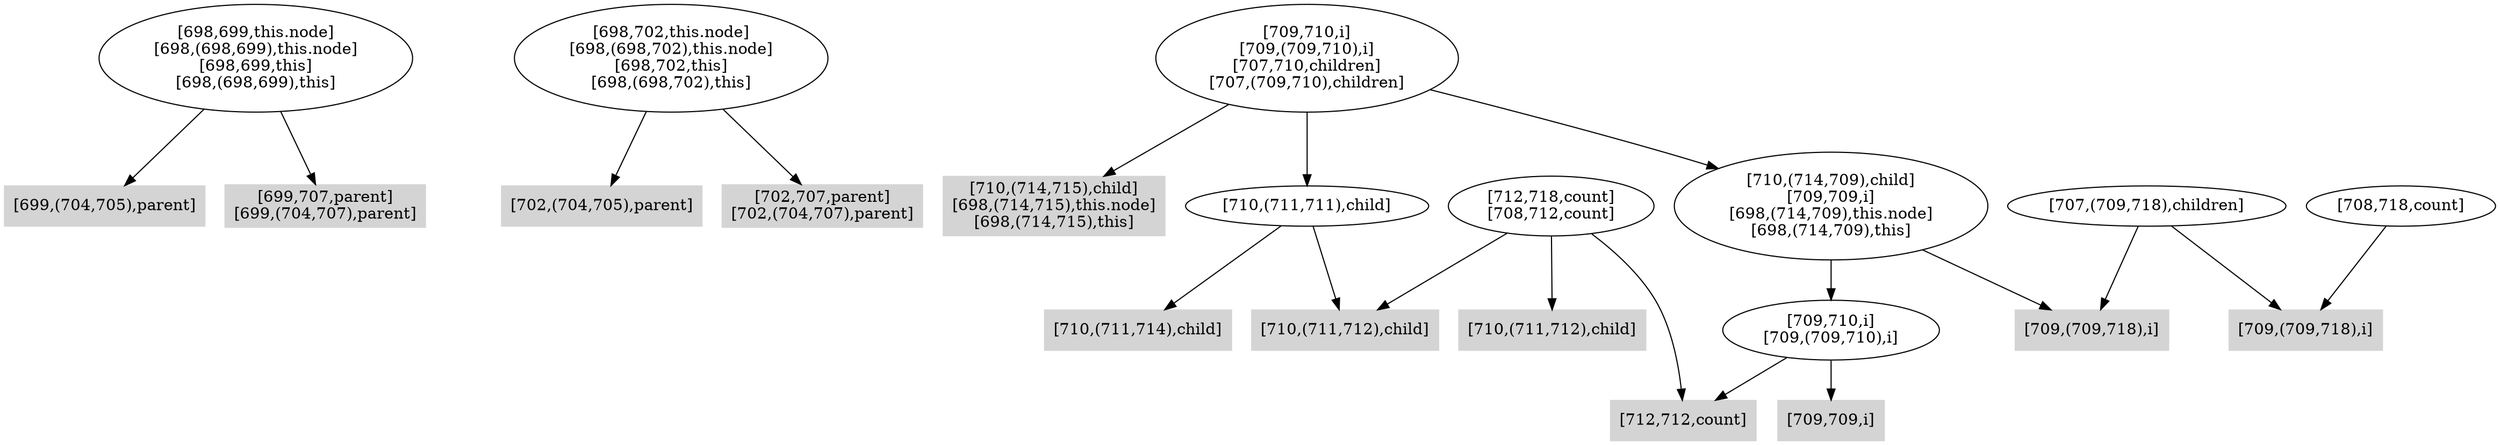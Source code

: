 digraph { 
309 [shape=box,style=filled,color=".0 .0 .83",label="[699,(704,705),parent]"];
310 [shape=box,style=filled,color=".0 .0 .83",label="[699,707,parent]\n[699,(704,707),parent]"];
311 [label="[698,699,this.node]\n[698,(698,699),this.node]\n[698,699,this]\n[698,(698,699),this]"];
312 [shape=box,style=filled,color=".0 .0 .83",label="[702,(704,705),parent]"];
313 [shape=box,style=filled,color=".0 .0 .83",label="[702,707,parent]\n[702,(704,707),parent]"];
314 [label="[698,702,this.node]\n[698,(698,702),this.node]\n[698,702,this]\n[698,(698,702),this]"];
315 [shape=box,style=filled,color=".0 .0 .83",label="[710,(714,715),child]\n[698,(714,715),this.node]\n[698,(714,715),this]"];
316 [shape=box,style=filled,color=".0 .0 .83",label="[712,712,count]"];
317 [shape=box,style=filled,color=".0 .0 .83",label="[709,709,i]"];
318 [label="[709,710,i]\n[709,(709,710),i]"];
319 [shape=box,style=filled,color=".0 .0 .83",label="[709,(709,718),i]"];
320 [label="[710,(714,709),child]\n[709,709,i]\n[698,(714,709),this.node]\n[698,(714,709),this]"];
321 [shape=box,style=filled,color=".0 .0 .83",label="[710,(711,712),child]"];
322 [shape=box,style=filled,color=".0 .0 .83",label="[710,(711,712),child]"];
323 [label="[712,718,count]\n[708,712,count]"];
324 [shape=box,style=filled,color=".0 .0 .83",label="[710,(711,714),child]"];
325 [label="[710,(711,711),child]"];
326 [label="[709,710,i]\n[709,(709,710),i]\n[707,710,children]\n[707,(709,710),children]"];
327 [shape=box,style=filled,color=".0 .0 .83",label="[709,(709,718),i]"];
328 [label="[707,(709,718),children]"];
329 [label="[708,718,count]"];
311 -> 309;
311 -> 310;
314 -> 312;
314 -> 313;
318 -> 316;
318 -> 317;
320 -> 318;
320 -> 319;
323 -> 316;
323 -> 321;
323 -> 322;
325 -> 322;
325 -> 324;
326 -> 315;
326 -> 320;
326 -> 325;
328 -> 319;
328 -> 327;
329 -> 327;
}
